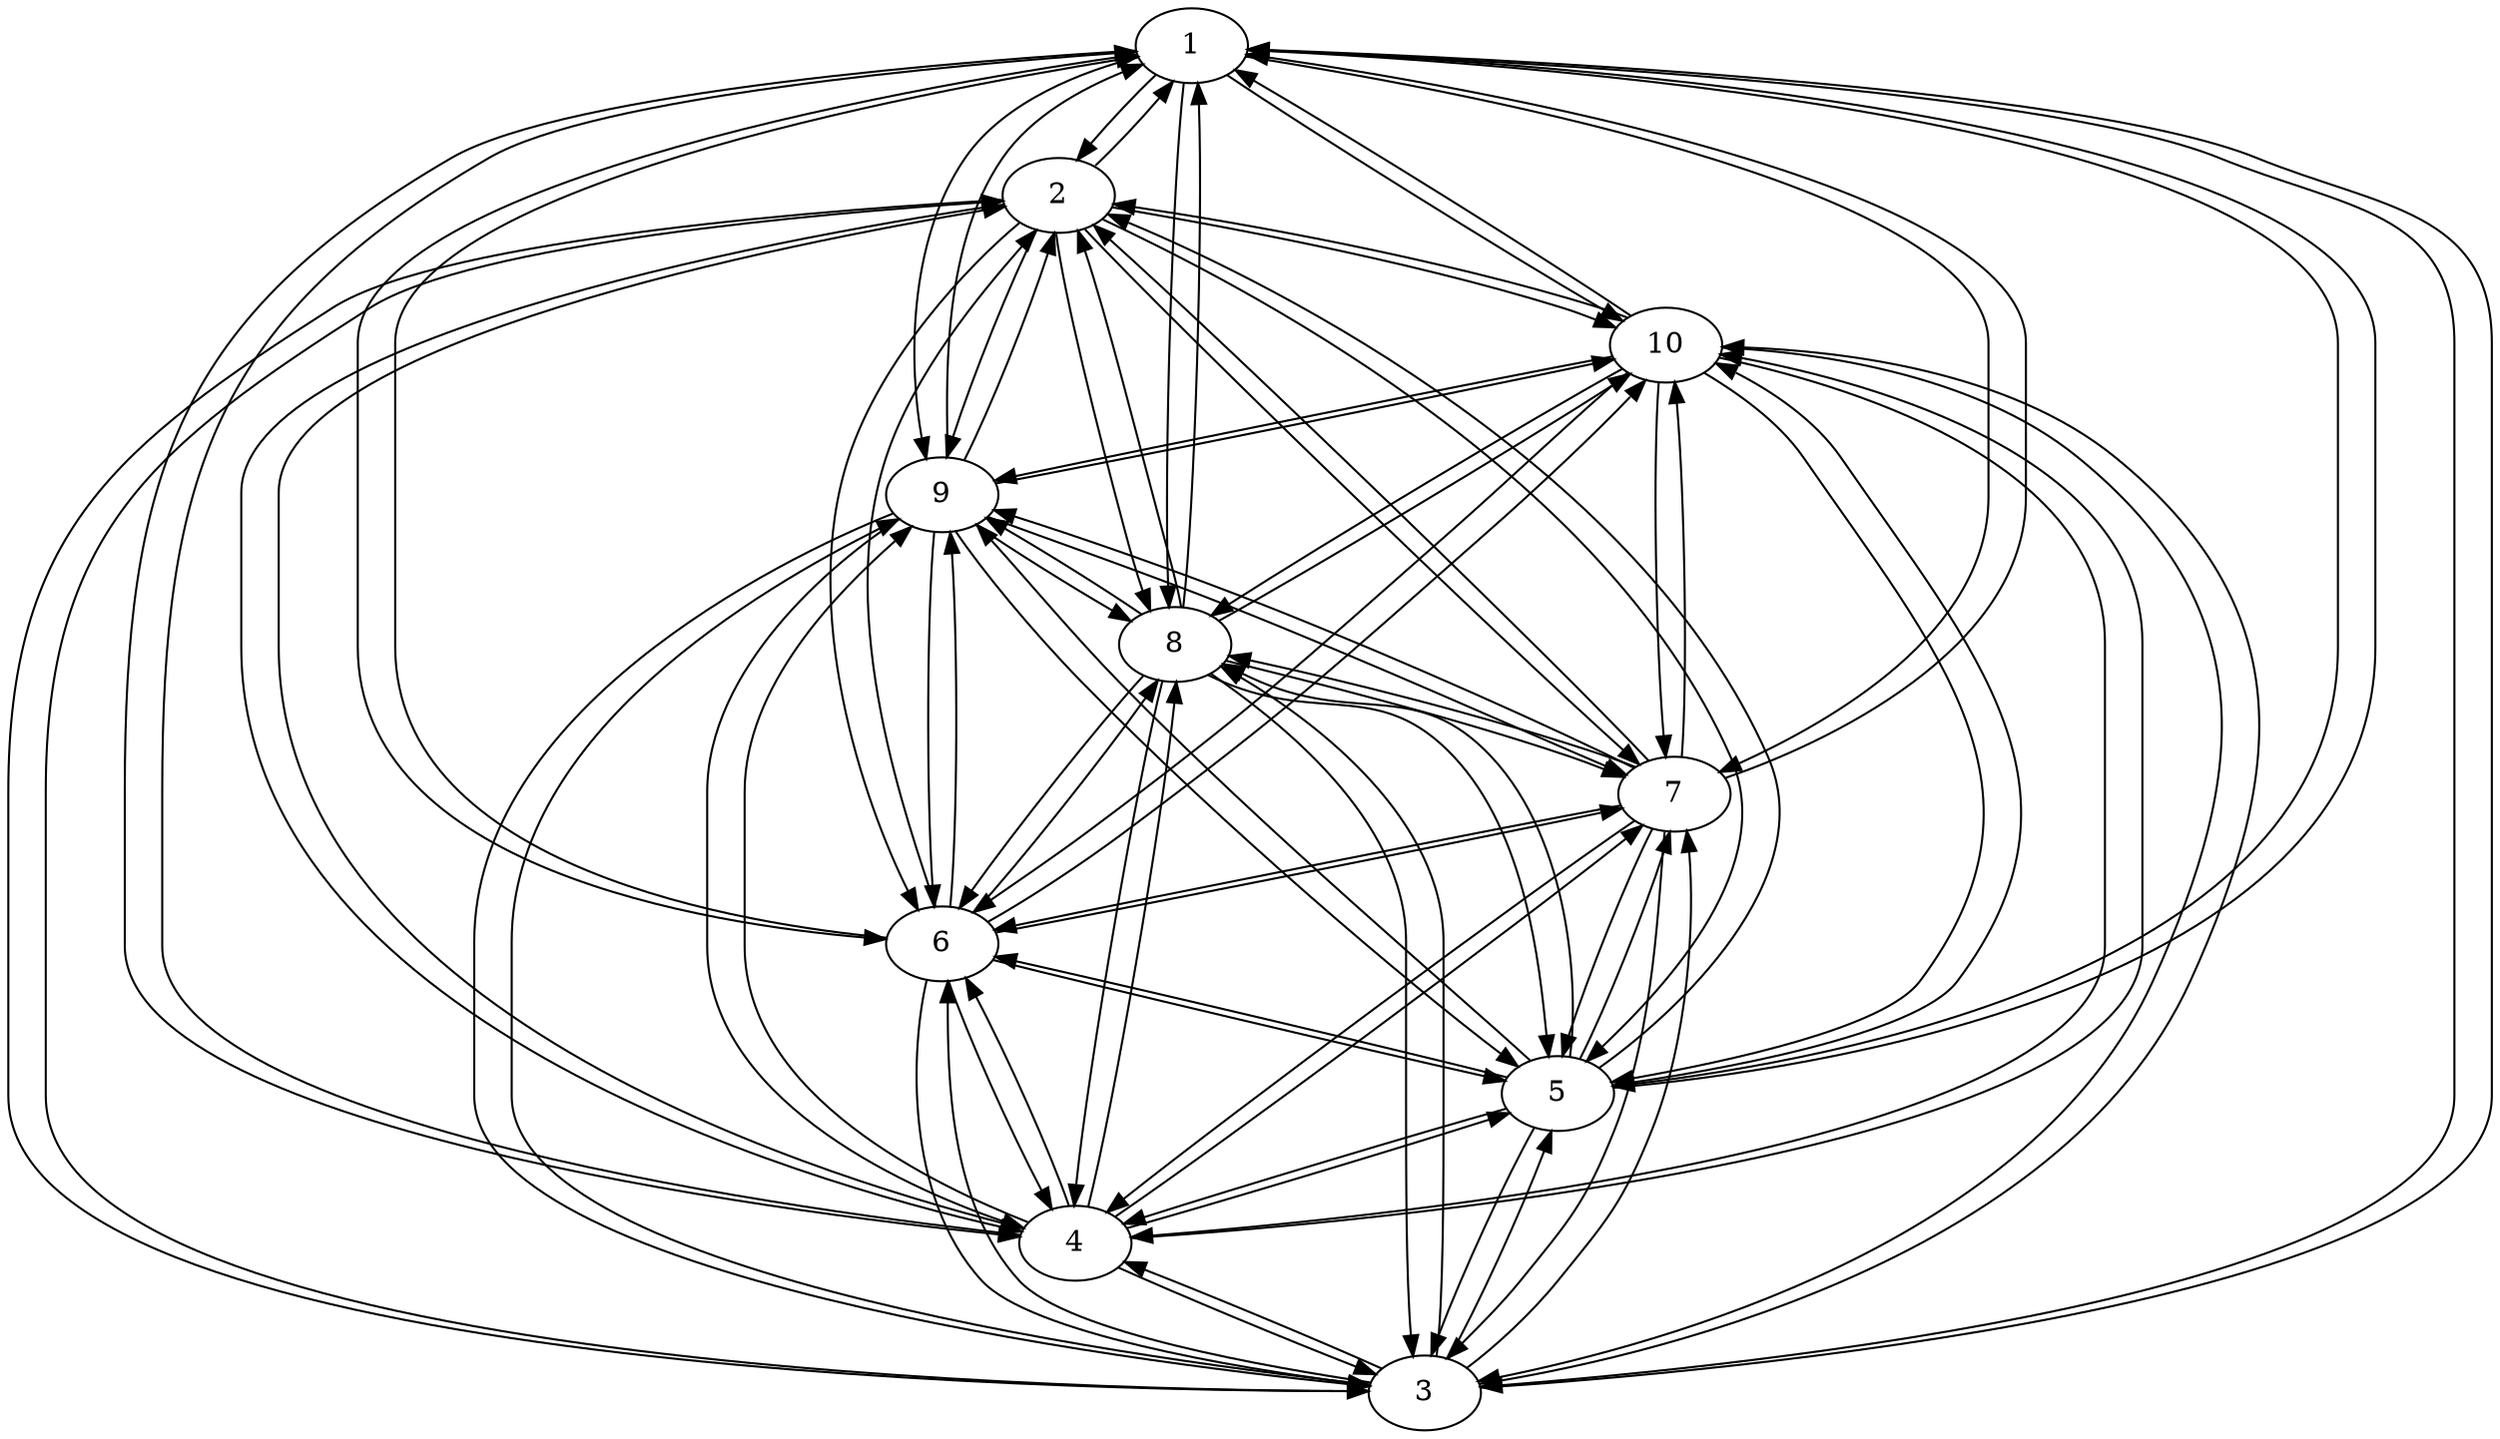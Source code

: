 digraph { 
 1 -> 2 ; 
 1 -> 3 ; 
 1 -> 4 ; 
 1 -> 5 ; 
 1 -> 6 ; 
 1 -> 7 ; 
 1 -> 8 ; 
 1 -> 9 ; 
 1 -> 10 ; 
 2 -> 1 ; 
 2 -> 3 ; 
 2 -> 4 ; 
 2 -> 5 ; 
 2 -> 6 ; 
 2 -> 7 ; 
 2 -> 8 ; 
 2 -> 9 ; 
 2 -> 10 ; 
 3 -> 1 ; 
 3 -> 2 ; 
 3 -> 4 ; 
 3 -> 5 ; 
 3 -> 6 ; 
 3 -> 7 ; 
 3 -> 8 ; 
 3 -> 9 ; 
 3 -> 10 ; 
 4 -> 1 ; 
 4 -> 2 ; 
 4 -> 3 ; 
 4 -> 5 ; 
 4 -> 6 ; 
 4 -> 7 ; 
 4 -> 8 ; 
 4 -> 9 ; 
 4 -> 10 ; 
 5 -> 1 ; 
 5 -> 2 ; 
 5 -> 3 ; 
 5 -> 4 ; 
 5 -> 6 ; 
 5 -> 7 ; 
 5 -> 8 ; 
 5 -> 9 ; 
 5 -> 10 ; 
 6 -> 1 ; 
 6 -> 2 ; 
 6 -> 3 ; 
 6 -> 4 ; 
 6 -> 5 ; 
 6 -> 7 ; 
 6 -> 8 ; 
 6 -> 9 ; 
 6 -> 10 ; 
 7 -> 1 ; 
 7 -> 2 ; 
 7 -> 3 ; 
 7 -> 4 ; 
 7 -> 5 ; 
 7 -> 6 ; 
 7 -> 8 ; 
 7 -> 9 ; 
 7 -> 10 ; 
 8 -> 1 ; 
 8 -> 2 ; 
 8 -> 3 ; 
 8 -> 4 ; 
 8 -> 5 ; 
 8 -> 6 ; 
 8 -> 7 ; 
 8 -> 9 ; 
 8 -> 10 ; 
 9 -> 1 ; 
 9 -> 2 ; 
 9 -> 3 ; 
 9 -> 4 ; 
 9 -> 5 ; 
 9 -> 6 ; 
 9 -> 7 ; 
 9 -> 8 ; 
 9 -> 10 ; 
 10 -> 1 ; 
 10 -> 2 ; 
 10 -> 3 ; 
 10 -> 4 ; 
 10 -> 5 ; 
 10 -> 6 ; 
 10 -> 7 ; 
 10 -> 8 ; 
 10 -> 9 ; 
}